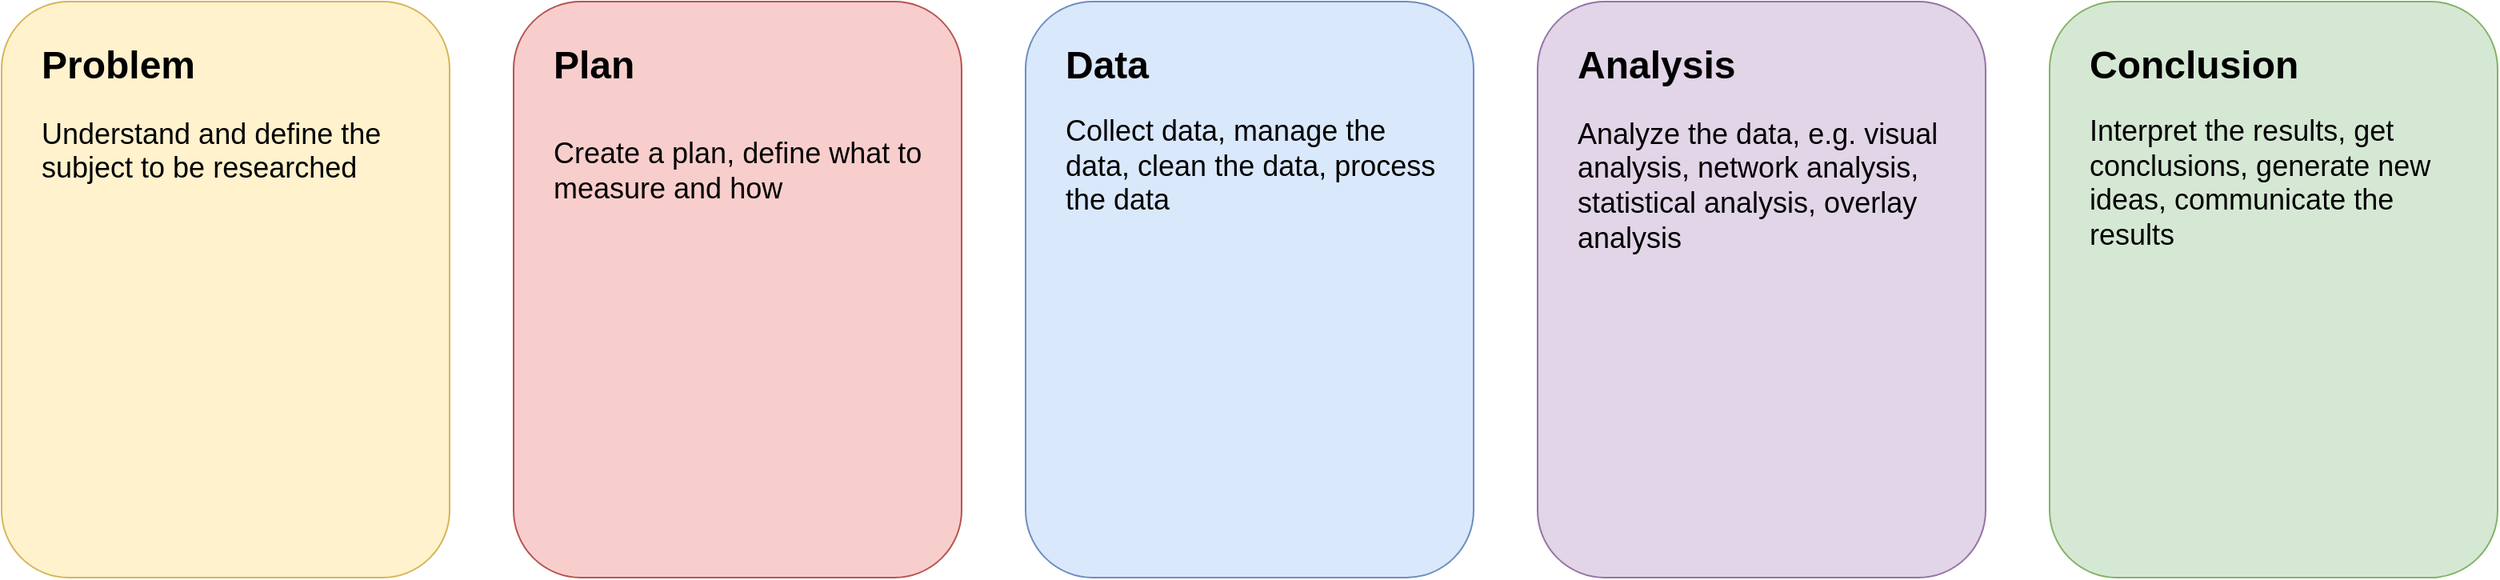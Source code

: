 <mxfile version="21.3.7" type="github">
  <diagram name="Page-1" id="rJfryqL6F2OneznrRgmk">
    <mxGraphModel dx="2072" dy="1833" grid="1" gridSize="10" guides="1" tooltips="1" connect="1" arrows="1" fold="1" page="1" pageScale="1" pageWidth="4681" pageHeight="3300" math="0" shadow="0">
      <root>
        <mxCell id="0" />
        <mxCell id="1" parent="0" />
        <mxCell id="jPzow0EbybA86HscfBpG-1" value="" style="rounded=1;whiteSpace=wrap;html=1;fillColor=#fff2cc;strokeColor=#d6b656;" vertex="1" parent="1">
          <mxGeometry x="880" y="840" width="280" height="360" as="geometry" />
        </mxCell>
        <mxCell id="jPzow0EbybA86HscfBpG-2" value="" style="rounded=1;whiteSpace=wrap;html=1;fillColor=#f8cecc;strokeColor=#b85450;" vertex="1" parent="1">
          <mxGeometry x="1200" y="840" width="280" height="360" as="geometry" />
        </mxCell>
        <mxCell id="jPzow0EbybA86HscfBpG-3" value="" style="rounded=1;whiteSpace=wrap;html=1;fillColor=#dae8fc;strokeColor=#6c8ebf;" vertex="1" parent="1">
          <mxGeometry x="1520" y="840" width="280" height="360" as="geometry" />
        </mxCell>
        <mxCell id="jPzow0EbybA86HscfBpG-4" value="" style="rounded=1;whiteSpace=wrap;html=1;fillColor=#e1d5e7;strokeColor=#9673a6;" vertex="1" parent="1">
          <mxGeometry x="1840" y="840" width="280" height="360" as="geometry" />
        </mxCell>
        <mxCell id="jPzow0EbybA86HscfBpG-5" value="" style="rounded=1;whiteSpace=wrap;html=1;fillColor=#d5e8d4;strokeColor=#82b366;" vertex="1" parent="1">
          <mxGeometry x="2160" y="840" width="280" height="360" as="geometry" />
        </mxCell>
        <mxCell id="jPzow0EbybA86HscfBpG-6" value="&lt;h1&gt;Problem&lt;br&gt;&lt;/h1&gt;&lt;p style=&quot;font-size: 18px;&quot;&gt;&lt;font style=&quot;font-size: 18px;&quot;&gt;Understand and define the subject to be researched&lt;/font&gt;&lt;/p&gt;" style="text;html=1;strokeColor=none;fillColor=none;spacing=5;spacingTop=-20;whiteSpace=wrap;overflow=hidden;rounded=0;" vertex="1" parent="1">
          <mxGeometry x="900" y="860" width="240" height="320" as="geometry" />
        </mxCell>
        <mxCell id="jPzow0EbybA86HscfBpG-7" value="&lt;h1&gt;Plan&lt;/h1&gt;&lt;div&gt;&lt;br&gt;&lt;/div&gt;&lt;div&gt;&lt;font style=&quot;font-size: 18px;&quot;&gt;&lt;font style=&quot;font-size: 18px;&quot;&gt;Create a plan, define what to measure and how&lt;/font&gt;&lt;/font&gt;&lt;br&gt;&lt;/div&gt;" style="text;html=1;strokeColor=none;fillColor=none;spacing=5;spacingTop=-20;whiteSpace=wrap;overflow=hidden;rounded=0;" vertex="1" parent="1">
          <mxGeometry x="1220" y="860" width="240" height="320" as="geometry" />
        </mxCell>
        <mxCell id="jPzow0EbybA86HscfBpG-8" value="&lt;h1&gt;Data&lt;br&gt;&lt;/h1&gt;&lt;p&gt;&lt;font style=&quot;font-size: 18px;&quot;&gt;&lt;font style=&quot;font-size: 18px;&quot;&gt;Collect data, manage the data, clean the data, process the data&lt;/font&gt;&lt;/font&gt;&lt;br&gt;&lt;/p&gt;" style="text;html=1;strokeColor=none;fillColor=none;spacing=5;spacingTop=-20;whiteSpace=wrap;overflow=hidden;rounded=0;" vertex="1" parent="1">
          <mxGeometry x="1540" y="860" width="240" height="320" as="geometry" />
        </mxCell>
        <mxCell id="jPzow0EbybA86HscfBpG-9" value="&lt;h1&gt;Analysis&lt;br&gt;&lt;/h1&gt;&lt;p style=&quot;font-size: 18px;&quot;&gt;&lt;font style=&quot;font-size: 18px;&quot;&gt;Analyze the data, e.g. visual analysis, network analysis, statistical analysis, overlay analysis&lt;br&gt;&lt;/font&gt;&lt;/p&gt;" style="text;html=1;strokeColor=none;fillColor=none;spacing=5;spacingTop=-20;whiteSpace=wrap;overflow=hidden;rounded=0;" vertex="1" parent="1">
          <mxGeometry x="1860" y="860" width="240" height="320" as="geometry" />
        </mxCell>
        <mxCell id="jPzow0EbybA86HscfBpG-10" value="&lt;h1&gt;Conclusion&lt;br&gt;&lt;/h1&gt;&lt;p&gt;&lt;font style=&quot;font-size: 18px;&quot;&gt;&lt;font style=&quot;font-size: 18px;&quot;&gt;Interpret the results, get conclusions, generate new ideas, communicate the results&lt;/font&gt;&lt;/font&gt;&lt;br&gt;&lt;/p&gt;" style="text;html=1;strokeColor=none;fillColor=none;spacing=5;spacingTop=-20;whiteSpace=wrap;overflow=hidden;rounded=0;" vertex="1" parent="1">
          <mxGeometry x="2180" y="860" width="240" height="320" as="geometry" />
        </mxCell>
      </root>
    </mxGraphModel>
  </diagram>
</mxfile>
